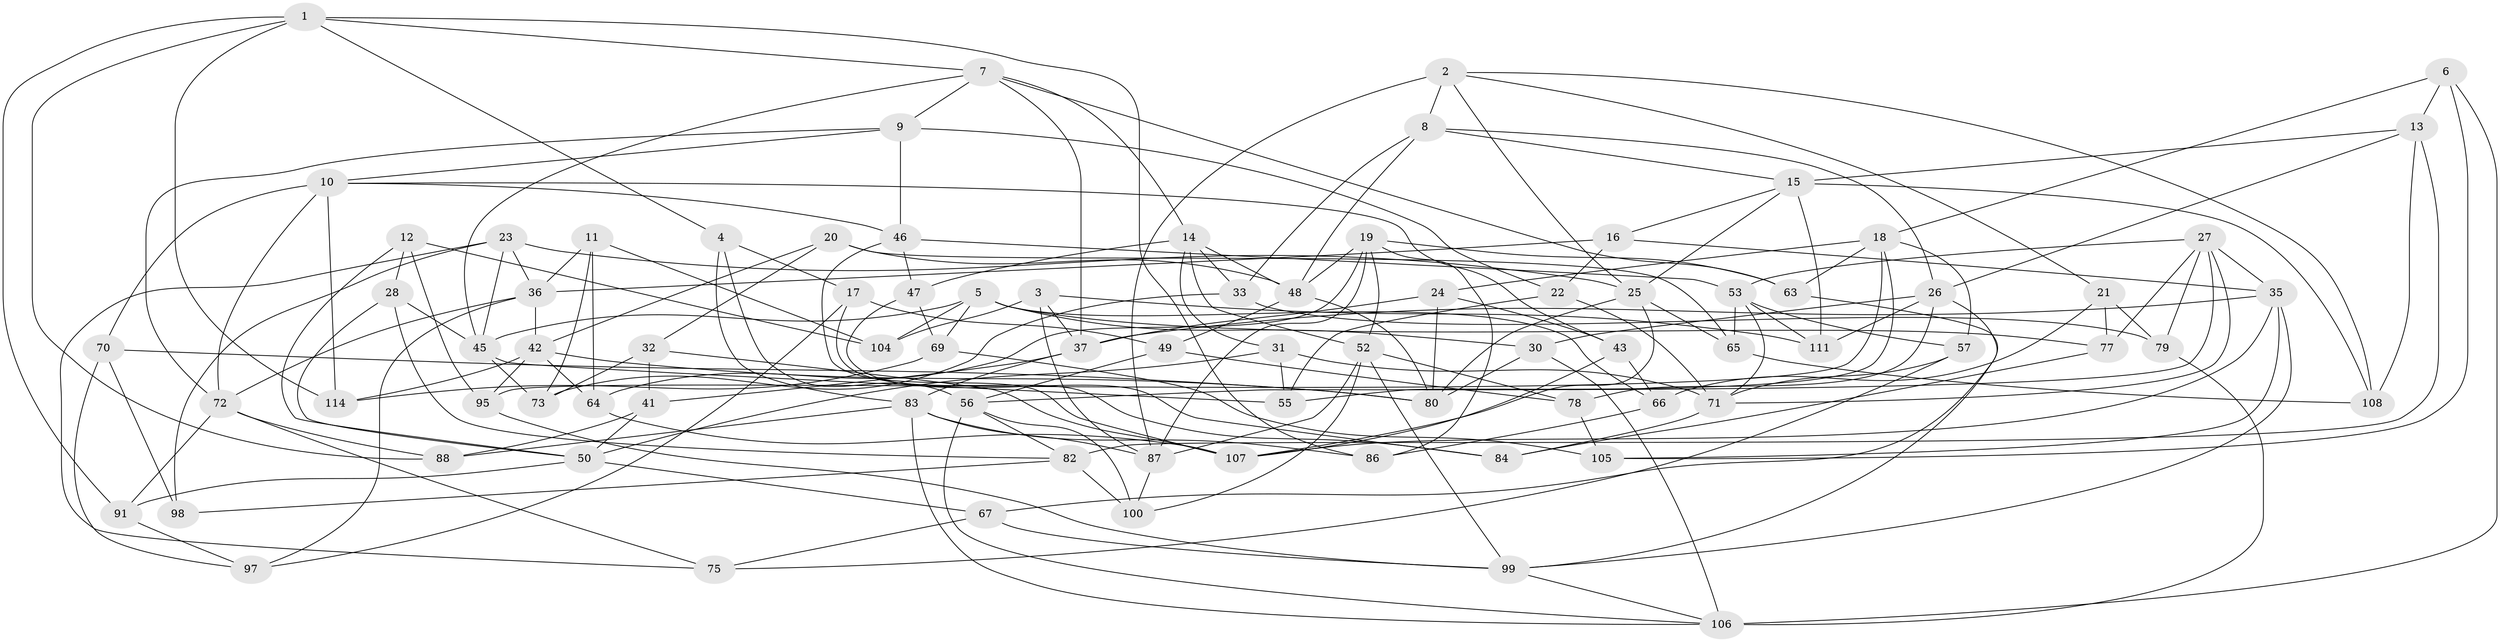 // Generated by graph-tools (version 1.1) at 2025/24/03/03/25 07:24:28]
// undirected, 83 vertices, 198 edges
graph export_dot {
graph [start="1"]
  node [color=gray90,style=filled];
  1 [super="+54"];
  2 [super="+117"];
  3;
  4;
  5 [super="+68"];
  6;
  7 [super="+51"];
  8 [super="+44"];
  9 [super="+92"];
  10 [super="+34"];
  11;
  12;
  13 [super="+29"];
  14 [super="+38"];
  15 [super="+40"];
  16;
  17;
  18 [super="+90"];
  19 [super="+81"];
  20;
  21;
  22;
  23 [super="+58"];
  24;
  25 [super="+61"];
  26 [super="+39"];
  27 [super="+59"];
  28;
  30;
  31;
  32;
  33;
  35 [super="+76"];
  36 [super="+74"];
  37 [super="+109"];
  41;
  42 [super="+113"];
  43;
  45 [super="+62"];
  46 [super="+102"];
  47;
  48 [super="+96"];
  49;
  50 [super="+94"];
  52 [super="+60"];
  53 [super="+93"];
  55;
  56 [super="+101"];
  57;
  63;
  64;
  65;
  66;
  67;
  69;
  70;
  71 [super="+89"];
  72 [super="+110"];
  73;
  75;
  77;
  78;
  79;
  80 [super="+103"];
  82 [super="+115"];
  83 [super="+85"];
  84;
  86;
  87 [super="+118"];
  88;
  91;
  95;
  97;
  98;
  99 [super="+119"];
  100;
  104;
  105;
  106 [super="+116"];
  107 [super="+112"];
  108;
  111;
  114;
  1 -- 114;
  1 -- 4;
  1 -- 88;
  1 -- 91;
  1 -- 86;
  1 -- 7;
  2 -- 21;
  2 -- 8 [weight=2];
  2 -- 108;
  2 -- 25;
  2 -- 87;
  3 -- 37;
  3 -- 104;
  3 -- 111;
  3 -- 87;
  4 -- 17;
  4 -- 56;
  4 -- 83;
  5 -- 69;
  5 -- 104;
  5 -- 45;
  5 -- 66;
  5 -- 77;
  5 -- 30;
  6 -- 13;
  6 -- 105;
  6 -- 18;
  6 -- 106;
  7 -- 37;
  7 -- 9;
  7 -- 45;
  7 -- 63;
  7 -- 14;
  8 -- 48;
  8 -- 26;
  8 -- 33;
  8 -- 15;
  9 -- 46 [weight=2];
  9 -- 72;
  9 -- 10;
  9 -- 22;
  10 -- 114;
  10 -- 46;
  10 -- 72;
  10 -- 43;
  10 -- 70;
  11 -- 64;
  11 -- 36;
  11 -- 73;
  11 -- 104;
  12 -- 104;
  12 -- 28;
  12 -- 50;
  12 -- 95;
  13 -- 15;
  13 -- 82 [weight=2];
  13 -- 108;
  13 -- 26;
  14 -- 33;
  14 -- 47;
  14 -- 48;
  14 -- 31;
  14 -- 52;
  15 -- 25;
  15 -- 16;
  15 -- 108;
  15 -- 111;
  16 -- 36;
  16 -- 22;
  16 -- 35;
  17 -- 84;
  17 -- 97;
  17 -- 49;
  18 -- 57;
  18 -- 24;
  18 -- 55;
  18 -- 95;
  18 -- 63;
  19 -- 86;
  19 -- 63;
  19 -- 87;
  19 -- 64;
  19 -- 48;
  19 -- 52;
  20 -- 48;
  20 -- 32;
  20 -- 65;
  20 -- 42;
  21 -- 66;
  21 -- 77;
  21 -- 79;
  22 -- 55;
  22 -- 71;
  23 -- 98 [weight=2];
  23 -- 36;
  23 -- 45;
  23 -- 25;
  23 -- 75;
  24 -- 43;
  24 -- 37;
  24 -- 80;
  25 -- 80;
  25 -- 107;
  25 -- 65;
  26 -- 67;
  26 -- 30;
  26 -- 111;
  26 -- 78;
  27 -- 79;
  27 -- 77;
  27 -- 56;
  27 -- 53;
  27 -- 71;
  27 -- 35;
  28 -- 45;
  28 -- 82;
  28 -- 50;
  30 -- 80;
  30 -- 106;
  31 -- 50;
  31 -- 71;
  31 -- 55;
  32 -- 73;
  32 -- 41;
  32 -- 107;
  33 -- 73;
  33 -- 79;
  35 -- 99;
  35 -- 105;
  35 -- 107;
  35 -- 37;
  36 -- 72;
  36 -- 97;
  36 -- 42;
  37 -- 41;
  37 -- 83;
  41 -- 88;
  41 -- 50;
  42 -- 95;
  42 -- 114;
  42 -- 80;
  42 -- 64;
  43 -- 66;
  43 -- 107;
  45 -- 55;
  45 -- 73;
  46 -- 47;
  46 -- 107;
  46 -- 53;
  47 -- 84;
  47 -- 69;
  48 -- 49;
  48 -- 80;
  49 -- 78;
  49 -- 56;
  50 -- 91;
  50 -- 67;
  52 -- 87;
  52 -- 99;
  52 -- 100;
  52 -- 78;
  53 -- 57;
  53 -- 65;
  53 -- 111;
  53 -- 71;
  56 -- 82;
  56 -- 100;
  56 -- 106;
  57 -- 75;
  57 -- 71;
  63 -- 99;
  64 -- 107;
  65 -- 108;
  66 -- 86;
  67 -- 75;
  67 -- 99;
  69 -- 105;
  69 -- 114;
  70 -- 80;
  70 -- 97;
  70 -- 98;
  71 -- 84;
  72 -- 88;
  72 -- 75;
  72 -- 91;
  77 -- 84;
  78 -- 105;
  79 -- 106;
  82 -- 100;
  82 -- 98;
  83 -- 86;
  83 -- 88;
  83 -- 87;
  83 -- 106;
  87 -- 100;
  91 -- 97;
  95 -- 99;
  99 -- 106;
}
